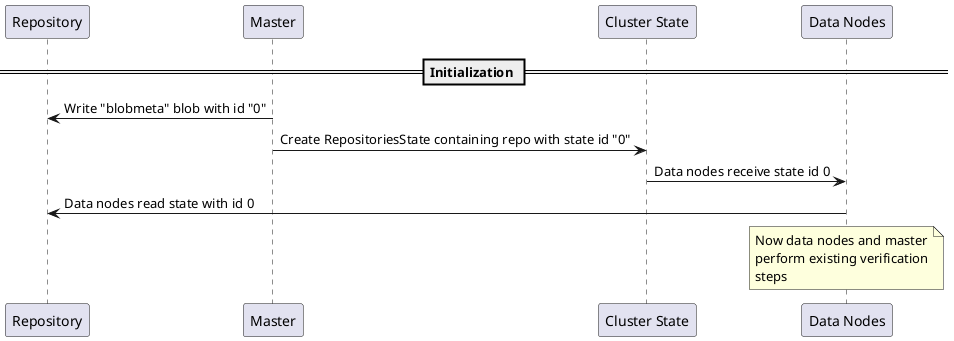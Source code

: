 @startuml

== Initialization ==

Repository <- Master: Write "blobmeta" blob with id "0"
"Cluster State" <- Master: Create RepositoriesState containing repo with state id "0"
"Cluster State" -> "Data Nodes": Data nodes receive state id 0
"Data Nodes" -> Repository: Data nodes read state with id 0

note over "Data Nodes"
Now data nodes and master
perform existing verification
steps
end note
@enduml